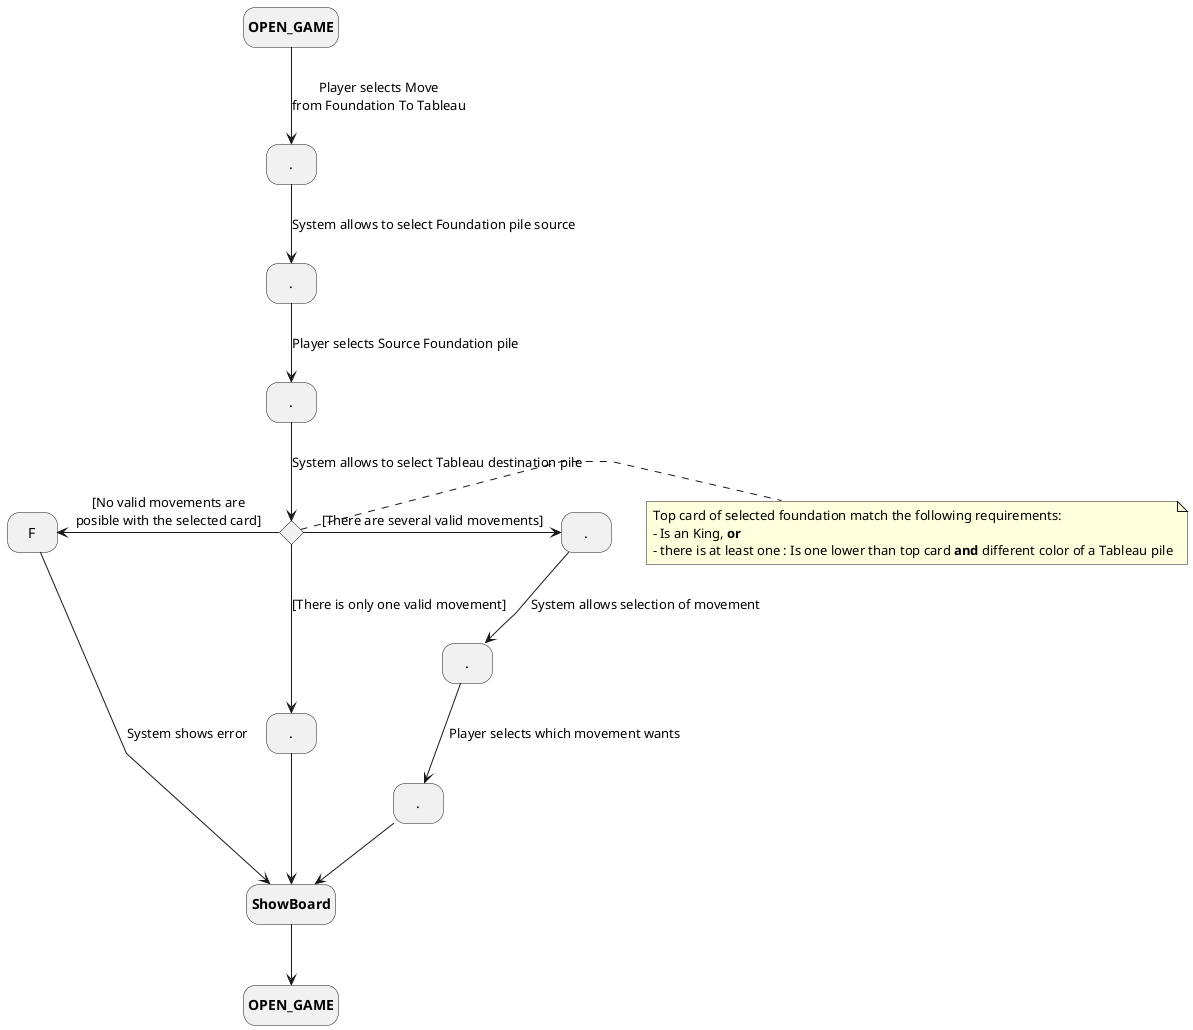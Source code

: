 @startuml Player Moves Card From Foundation to Tableau
hide empty description 
skinparam linetype polyline

state "**OPEN_GAME**" as OPEN_GAME_INITIAL
state "**OPEN_GAME**" as OPEN_GAME_FINAL

state "**ShowBoard**" as ShowBoard
state c <<choice>> 

note right of c
  Top card of selected foundation match the following requirements:
  - Is an King, **or**
  - there is at least one : Is one lower than top card **and** different color of a Tableau pile
end note

state "." as A
state "." as B
state "." as C
state "." as D
state "." as E
state "." as H
state "." as J

OPEN_GAME_INITIAL -down-> A : Player selects Move\nfrom Foundation To Tableau
A -down-> B : System allows to select Foundation pile source
B -down-> C : Player selects Source Foundation pile
C -down-> c : System allows to select Tableau destination pile
c -down-> D : [There is only one valid movement]
c -right-> E : [There are several valid movements]
c -left-> F : [No valid movements are\nposible with the selected card] 

D -down-> ShowBoard
ShowBoard -down-> OPEN_GAME_FINAL
E -down-> H : System allows selection of movement
F -down-> ShowBoard : System shows error

H -down-> J : Player selects which movement wants
J --> ShowBoard

@enduml